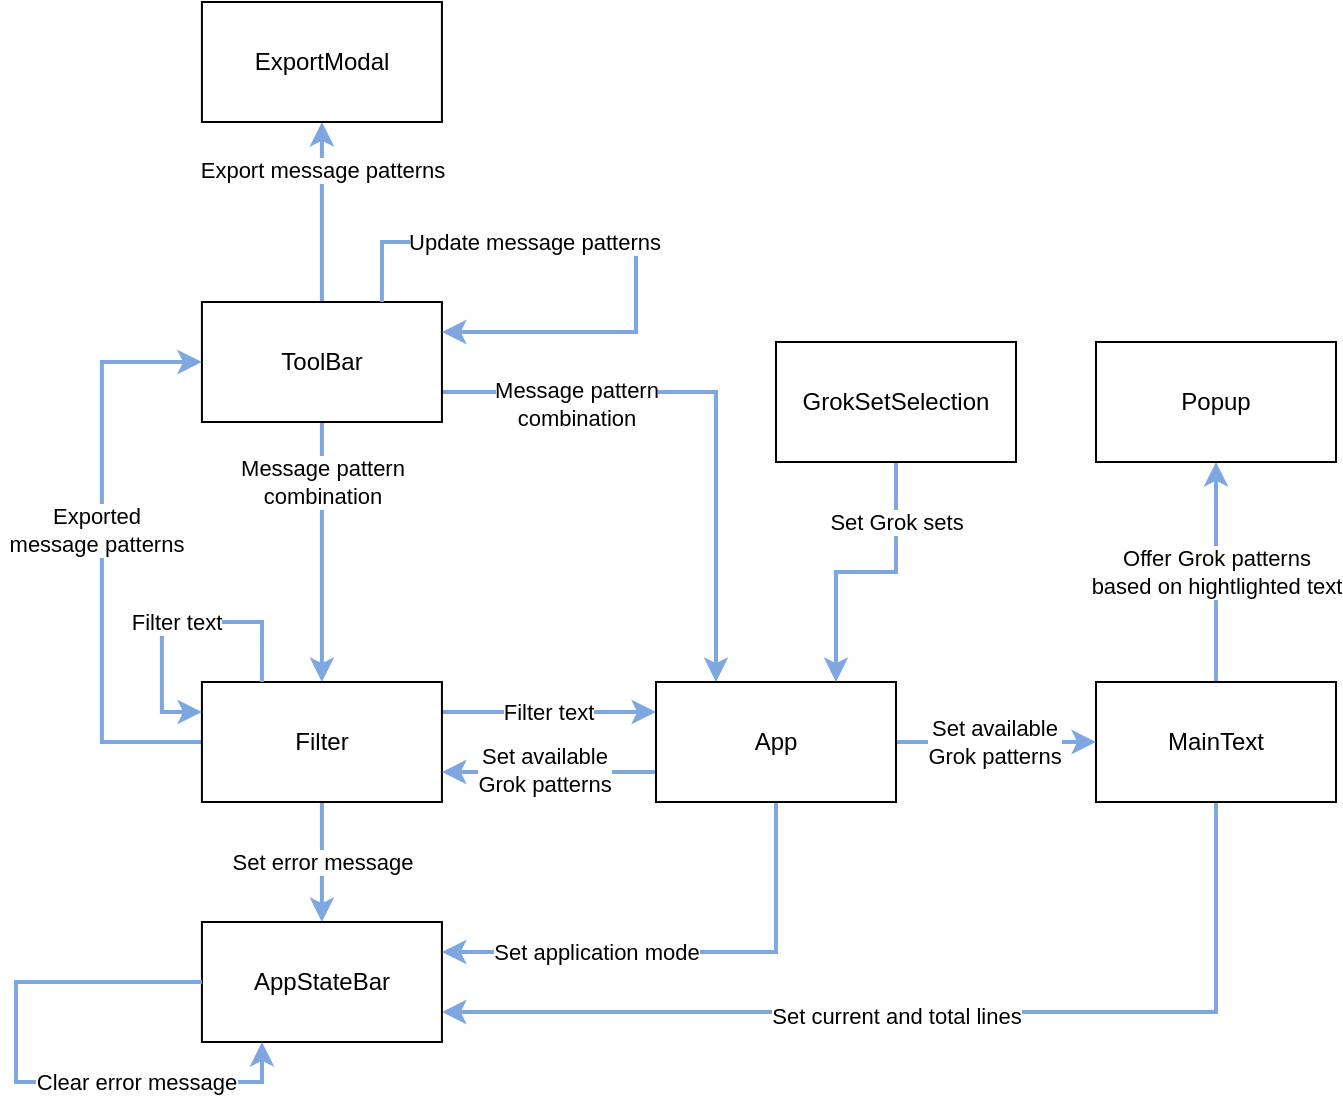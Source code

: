 <mxfile version="20.8.23" type="device"><diagram name="Page-1" id="7ms7vLuo8G4bTfvEJtPj"><mxGraphModel dx="-443" dy="807" grid="1" gridSize="10" guides="1" tooltips="1" connect="1" arrows="1" fold="1" page="1" pageScale="1" pageWidth="850" pageHeight="1100" math="0" shadow="0"><root><mxCell id="0"/><mxCell id="1" parent="0"/><mxCell id="9AR_w8xdzb2-vANTqZ8--95" style="edgeStyle=orthogonalEdgeStyle;rounded=0;orthogonalLoop=1;jettySize=auto;html=1;exitX=0.5;exitY=1;exitDx=0;exitDy=0;entryX=0.5;entryY=0;entryDx=0;entryDy=0;strokeColor=#7EA6E0;strokeWidth=2;" edge="1" parent="1" source="9AR_w8xdzb2-vANTqZ8--79" target="9AR_w8xdzb2-vANTqZ8--84"><mxGeometry relative="1" as="geometry"/></mxCell><mxCell id="9AR_w8xdzb2-vANTqZ8--96" value="Message pattern&lt;br&gt;combination" style="edgeLabel;html=1;align=center;verticalAlign=middle;resizable=0;points=[];" vertex="1" connectable="0" parent="9AR_w8xdzb2-vANTqZ8--95"><mxGeometry x="-0.169" relative="1" as="geometry"><mxPoint y="-24" as="offset"/></mxGeometry></mxCell><mxCell id="9AR_w8xdzb2-vANTqZ8--107" style="edgeStyle=orthogonalEdgeStyle;rounded=0;orthogonalLoop=1;jettySize=auto;html=1;exitX=1;exitY=0.75;exitDx=0;exitDy=0;entryX=0.25;entryY=0;entryDx=0;entryDy=0;strokeColor=#7EA6E0;strokeWidth=2;" edge="1" parent="1" source="9AR_w8xdzb2-vANTqZ8--79" target="9AR_w8xdzb2-vANTqZ8--90"><mxGeometry relative="1" as="geometry"/></mxCell><mxCell id="9AR_w8xdzb2-vANTqZ8--109" value="Message pattern&lt;br&gt;combination" style="edgeLabel;html=1;align=center;verticalAlign=middle;resizable=0;points=[];" vertex="1" connectable="0" parent="9AR_w8xdzb2-vANTqZ8--107"><mxGeometry x="0.35" y="1" relative="1" as="geometry"><mxPoint x="-71" y="-48" as="offset"/></mxGeometry></mxCell><mxCell id="9AR_w8xdzb2-vANTqZ8--114" style="edgeStyle=orthogonalEdgeStyle;rounded=0;orthogonalLoop=1;jettySize=auto;html=1;exitX=0.5;exitY=0;exitDx=0;exitDy=0;entryX=0.5;entryY=1;entryDx=0;entryDy=0;strokeColor=#7EA6E0;strokeWidth=2;" edge="1" parent="1" source="9AR_w8xdzb2-vANTqZ8--79" target="9AR_w8xdzb2-vANTqZ8--80"><mxGeometry relative="1" as="geometry"/></mxCell><mxCell id="9AR_w8xdzb2-vANTqZ8--115" value="Export message patterns" style="edgeLabel;html=1;align=center;verticalAlign=middle;resizable=0;points=[];" vertex="1" connectable="0" parent="9AR_w8xdzb2-vANTqZ8--114"><mxGeometry x="-0.074" relative="1" as="geometry"><mxPoint y="-25" as="offset"/></mxGeometry></mxCell><mxCell id="9AR_w8xdzb2-vANTqZ8--79" value="ToolBar" style="rounded=0;whiteSpace=wrap;html=1;" vertex="1" parent="1"><mxGeometry x="1922.96" y="330" width="120" height="60" as="geometry"/></mxCell><mxCell id="9AR_w8xdzb2-vANTqZ8--80" value="&lt;div&gt;ExportModal&lt;/div&gt;" style="rounded=0;whiteSpace=wrap;html=1;" vertex="1" parent="1"><mxGeometry x="1922.96" y="180" width="120" height="60" as="geometry"/></mxCell><mxCell id="9AR_w8xdzb2-vANTqZ8--113" value="Offer Grok patterns&lt;br&gt;based on hightlighted text" style="edgeStyle=orthogonalEdgeStyle;rounded=0;orthogonalLoop=1;jettySize=auto;html=1;exitX=0.5;exitY=0;exitDx=0;exitDy=0;entryX=0.5;entryY=1;entryDx=0;entryDy=0;strokeColor=#7EA6E0;strokeWidth=2;" edge="1" parent="1" source="9AR_w8xdzb2-vANTqZ8--83" target="9AR_w8xdzb2-vANTqZ8--91"><mxGeometry x="0.011" relative="1" as="geometry"><mxPoint as="offset"/></mxGeometry></mxCell><mxCell id="9AR_w8xdzb2-vANTqZ8--125" style="edgeStyle=orthogonalEdgeStyle;rounded=0;orthogonalLoop=1;jettySize=auto;html=1;exitX=0.5;exitY=1;exitDx=0;exitDy=0;entryX=1;entryY=0.75;entryDx=0;entryDy=0;strokeColor=#7EA6E0;strokeWidth=2;" edge="1" parent="1" source="9AR_w8xdzb2-vANTqZ8--83" target="9AR_w8xdzb2-vANTqZ8--87"><mxGeometry relative="1" as="geometry"/></mxCell><mxCell id="9AR_w8xdzb2-vANTqZ8--126" value="Set current and total lines" style="edgeLabel;html=1;align=center;verticalAlign=middle;resizable=0;points=[];" vertex="1" connectable="0" parent="9AR_w8xdzb2-vANTqZ8--125"><mxGeometry x="0.329" y="2" relative="1" as="geometry"><mxPoint x="62" as="offset"/></mxGeometry></mxCell><mxCell id="9AR_w8xdzb2-vANTqZ8--83" value="MainText" style="rounded=0;whiteSpace=wrap;html=1;shadow=0;" vertex="1" parent="1"><mxGeometry x="2370" y="520" width="120" height="60" as="geometry"/></mxCell><mxCell id="9AR_w8xdzb2-vANTqZ8--93" style="edgeStyle=orthogonalEdgeStyle;rounded=0;orthogonalLoop=1;jettySize=auto;html=1;exitX=0;exitY=0.5;exitDx=0;exitDy=0;entryX=0;entryY=0.5;entryDx=0;entryDy=0;strokeColor=#7EA6E0;strokeWidth=2;" edge="1" parent="1" source="9AR_w8xdzb2-vANTqZ8--84" target="9AR_w8xdzb2-vANTqZ8--79"><mxGeometry relative="1" as="geometry"><Array as="points"><mxPoint x="1872.96" y="550"/><mxPoint x="1872.96" y="360"/></Array></mxGeometry></mxCell><mxCell id="9AR_w8xdzb2-vANTqZ8--94" value="Exported &lt;br&gt;message patterns" style="edgeLabel;html=1;align=center;verticalAlign=middle;resizable=0;points=[];" vertex="1" connectable="0" parent="9AR_w8xdzb2-vANTqZ8--93"><mxGeometry x="0.076" y="3" relative="1" as="geometry"><mxPoint as="offset"/></mxGeometry></mxCell><mxCell id="9AR_w8xdzb2-vANTqZ8--99" value="Set error message" style="edgeStyle=orthogonalEdgeStyle;rounded=0;orthogonalLoop=1;jettySize=auto;html=1;exitX=0.5;exitY=1;exitDx=0;exitDy=0;strokeColor=#7EA6E0;strokeWidth=2;" edge="1" parent="1" source="9AR_w8xdzb2-vANTqZ8--84" target="9AR_w8xdzb2-vANTqZ8--87"><mxGeometry relative="1" as="geometry"/></mxCell><mxCell id="9AR_w8xdzb2-vANTqZ8--100" value="Filter text" style="edgeStyle=orthogonalEdgeStyle;rounded=0;orthogonalLoop=1;jettySize=auto;html=1;exitX=1;exitY=0.25;exitDx=0;exitDy=0;strokeColor=#7EA6E0;strokeWidth=2;entryX=0;entryY=0.25;entryDx=0;entryDy=0;" edge="1" parent="1" source="9AR_w8xdzb2-vANTqZ8--84" target="9AR_w8xdzb2-vANTqZ8--90"><mxGeometry relative="1" as="geometry"/></mxCell><mxCell id="9AR_w8xdzb2-vANTqZ8--84" value="Filter" style="rounded=0;whiteSpace=wrap;html=1;" vertex="1" parent="1"><mxGeometry x="1922.96" y="520" width="120" height="60" as="geometry"/></mxCell><mxCell id="9AR_w8xdzb2-vANTqZ8--87" value="AppStateBar" style="rounded=0;whiteSpace=wrap;html=1;" vertex="1" parent="1"><mxGeometry x="1922.96" y="640" width="120" height="60" as="geometry"/></mxCell><mxCell id="9AR_w8xdzb2-vANTqZ8--110" style="edgeStyle=orthogonalEdgeStyle;rounded=0;orthogonalLoop=1;jettySize=auto;html=1;exitX=1;exitY=0.5;exitDx=0;exitDy=0;entryX=0;entryY=0.5;entryDx=0;entryDy=0;strokeColor=#7EA6E0;strokeWidth=2;" edge="1" parent="1" source="9AR_w8xdzb2-vANTqZ8--90" target="9AR_w8xdzb2-vANTqZ8--83"><mxGeometry relative="1" as="geometry"/></mxCell><mxCell id="9AR_w8xdzb2-vANTqZ8--112" value="Set available &lt;br&gt;Grok patterns" style="edgeLabel;html=1;align=center;verticalAlign=middle;resizable=0;points=[];" vertex="1" connectable="0" parent="9AR_w8xdzb2-vANTqZ8--110"><mxGeometry x="-0.266" y="-3" relative="1" as="geometry"><mxPoint x="12" y="-3" as="offset"/></mxGeometry></mxCell><mxCell id="9AR_w8xdzb2-vANTqZ8--120" style="edgeStyle=orthogonalEdgeStyle;rounded=0;orthogonalLoop=1;jettySize=auto;html=1;exitX=0;exitY=0.75;exitDx=0;exitDy=0;entryX=1;entryY=0.75;entryDx=0;entryDy=0;strokeColor=#7EA6E0;strokeWidth=2;" edge="1" parent="1" source="9AR_w8xdzb2-vANTqZ8--90" target="9AR_w8xdzb2-vANTqZ8--84"><mxGeometry relative="1" as="geometry"/></mxCell><mxCell id="9AR_w8xdzb2-vANTqZ8--121" value="Set available &lt;br&gt;Grok patterns" style="edgeLabel;html=1;align=center;verticalAlign=middle;resizable=0;points=[];" vertex="1" connectable="0" parent="9AR_w8xdzb2-vANTqZ8--120"><mxGeometry x="0.275" y="-1" relative="1" as="geometry"><mxPoint x="12" as="offset"/></mxGeometry></mxCell><mxCell id="9AR_w8xdzb2-vANTqZ8--122" value="Set application mode" style="edgeStyle=orthogonalEdgeStyle;rounded=0;orthogonalLoop=1;jettySize=auto;html=1;exitX=0.5;exitY=1;exitDx=0;exitDy=0;entryX=1;entryY=0.25;entryDx=0;entryDy=0;strokeColor=#7EA6E0;strokeWidth=2;" edge="1" parent="1" source="9AR_w8xdzb2-vANTqZ8--90" target="9AR_w8xdzb2-vANTqZ8--87"><mxGeometry x="0.363" relative="1" as="geometry"><mxPoint as="offset"/></mxGeometry></mxCell><mxCell id="9AR_w8xdzb2-vANTqZ8--90" value="App" style="rounded=0;whiteSpace=wrap;html=1;" vertex="1" parent="1"><mxGeometry x="2150" y="520" width="120" height="60" as="geometry"/></mxCell><mxCell id="9AR_w8xdzb2-vANTqZ8--91" value="Popup" style="rounded=0;whiteSpace=wrap;html=1;" vertex="1" parent="1"><mxGeometry x="2370" y="350" width="120" height="60" as="geometry"/></mxCell><mxCell id="9AR_w8xdzb2-vANTqZ8--92" value="Filter text" style="edgeStyle=orthogonalEdgeStyle;rounded=0;orthogonalLoop=1;jettySize=auto;html=1;exitX=0.25;exitY=0;exitDx=0;exitDy=0;entryX=0;entryY=0.25;entryDx=0;entryDy=0;strokeColor=#7EA6E0;strokeWidth=2;" edge="1" parent="1" source="9AR_w8xdzb2-vANTqZ8--84" target="9AR_w8xdzb2-vANTqZ8--84"><mxGeometry x="0.004" relative="1" as="geometry"><Array as="points"><mxPoint x="1952.96" y="490"/><mxPoint x="1902.96" y="490"/><mxPoint x="1902.96" y="535"/></Array><mxPoint as="offset"/></mxGeometry></mxCell><mxCell id="9AR_w8xdzb2-vANTqZ8--116" value="Clear error message" style="edgeStyle=orthogonalEdgeStyle;rounded=0;orthogonalLoop=1;jettySize=auto;html=1;exitX=0;exitY=0.5;exitDx=0;exitDy=0;entryX=0.25;entryY=1;entryDx=0;entryDy=0;strokeColor=#7EA6E0;strokeWidth=2;" edge="1" parent="1" source="9AR_w8xdzb2-vANTqZ8--87" target="9AR_w8xdzb2-vANTqZ8--87"><mxGeometry x="0.419" relative="1" as="geometry"><Array as="points"><mxPoint x="1830" y="670"/><mxPoint x="1830" y="720"/><mxPoint x="1953" y="720"/></Array><mxPoint as="offset"/></mxGeometry></mxCell><mxCell id="9AR_w8xdzb2-vANTqZ8--117" style="edgeStyle=orthogonalEdgeStyle;rounded=0;orthogonalLoop=1;jettySize=auto;html=1;exitX=0.75;exitY=0;exitDx=0;exitDy=0;entryX=1;entryY=0.25;entryDx=0;entryDy=0;strokeColor=#7EA6E0;strokeWidth=2;" edge="1" parent="1" source="9AR_w8xdzb2-vANTqZ8--79" target="9AR_w8xdzb2-vANTqZ8--79"><mxGeometry relative="1" as="geometry"><Array as="points"><mxPoint x="2013" y="300"/><mxPoint x="2140" y="300"/><mxPoint x="2140" y="345"/></Array></mxGeometry></mxCell><mxCell id="9AR_w8xdzb2-vANTqZ8--118" value="Update message patterns" style="edgeLabel;html=1;align=center;verticalAlign=middle;resizable=0;points=[];" vertex="1" connectable="0" parent="9AR_w8xdzb2-vANTqZ8--117"><mxGeometry x="-0.292" relative="1" as="geometry"><mxPoint as="offset"/></mxGeometry></mxCell><mxCell id="9AR_w8xdzb2-vANTqZ8--124" value="Set Grok sets" style="edgeStyle=orthogonalEdgeStyle;rounded=0;orthogonalLoop=1;jettySize=auto;html=1;exitX=0.5;exitY=1;exitDx=0;exitDy=0;entryX=0.75;entryY=0;entryDx=0;entryDy=0;strokeColor=#7EA6E0;strokeWidth=2;" edge="1" parent="1" source="9AR_w8xdzb2-vANTqZ8--123" target="9AR_w8xdzb2-vANTqZ8--90"><mxGeometry x="-0.571" relative="1" as="geometry"><mxPoint as="offset"/></mxGeometry></mxCell><mxCell id="9AR_w8xdzb2-vANTqZ8--123" value="GrokSetSelection" style="rounded=0;whiteSpace=wrap;html=1;" vertex="1" parent="1"><mxGeometry x="2210" y="350" width="120" height="60" as="geometry"/></mxCell></root></mxGraphModel></diagram></mxfile>